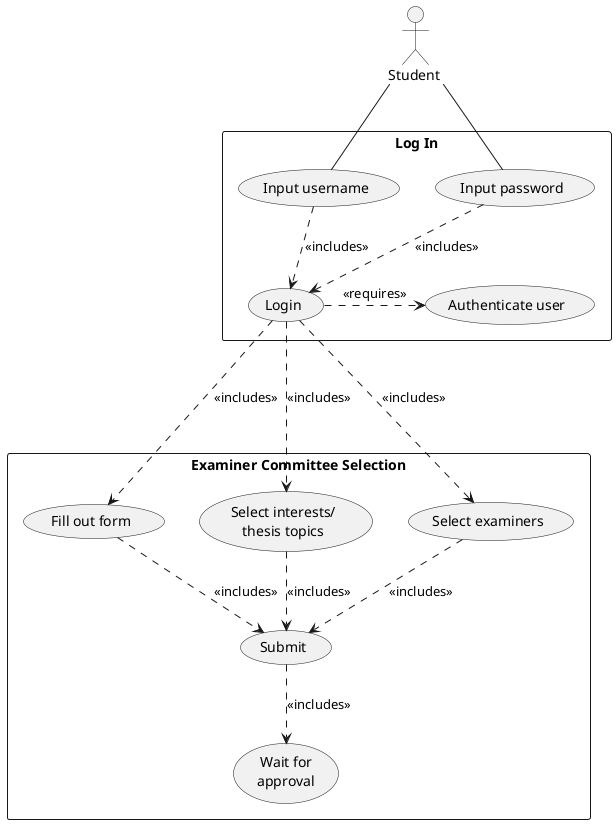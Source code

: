 @startuml Committee_Selection_Use_Case
 
'Actors
actor : Student  : as student
 
'Usecases
rectangle "Log In" {
	usecase (Input username) as username
 
	usecase (Input password) as password
 
	usecase (Login) as login
 
	usecase (Authenticate user) as authentication
}
rectangle "Examiner Committee Selection" {
	usecase (Fill out form) as form
 
	usecase (Select interests/\nthesis topics) as topics
 
	usecase (Select examiners) as examiners
 
	usecase (Submit) as submit
 
	usecase (Wait for\napproval) as wait
}
 
'Associations
student 	--		username
student 	-- 		password
 
'Dependencies 
login 		.> 	authentication		: <<requires>>
username	..>	login			: <<includes>>
password	..>	login			: <<includes>>
login		..> 	form			: <<includes>>
login		..> 	examiners		: <<includes>>
login		...> 	topics			: <<includes>>
form		..>	submit			: <<includes>>
examiners	..> 	submit			: <<includes>>
topics		..> 	submit			: <<includes>>
submit		..>	wait			: <<includes>>
 
@enduml
